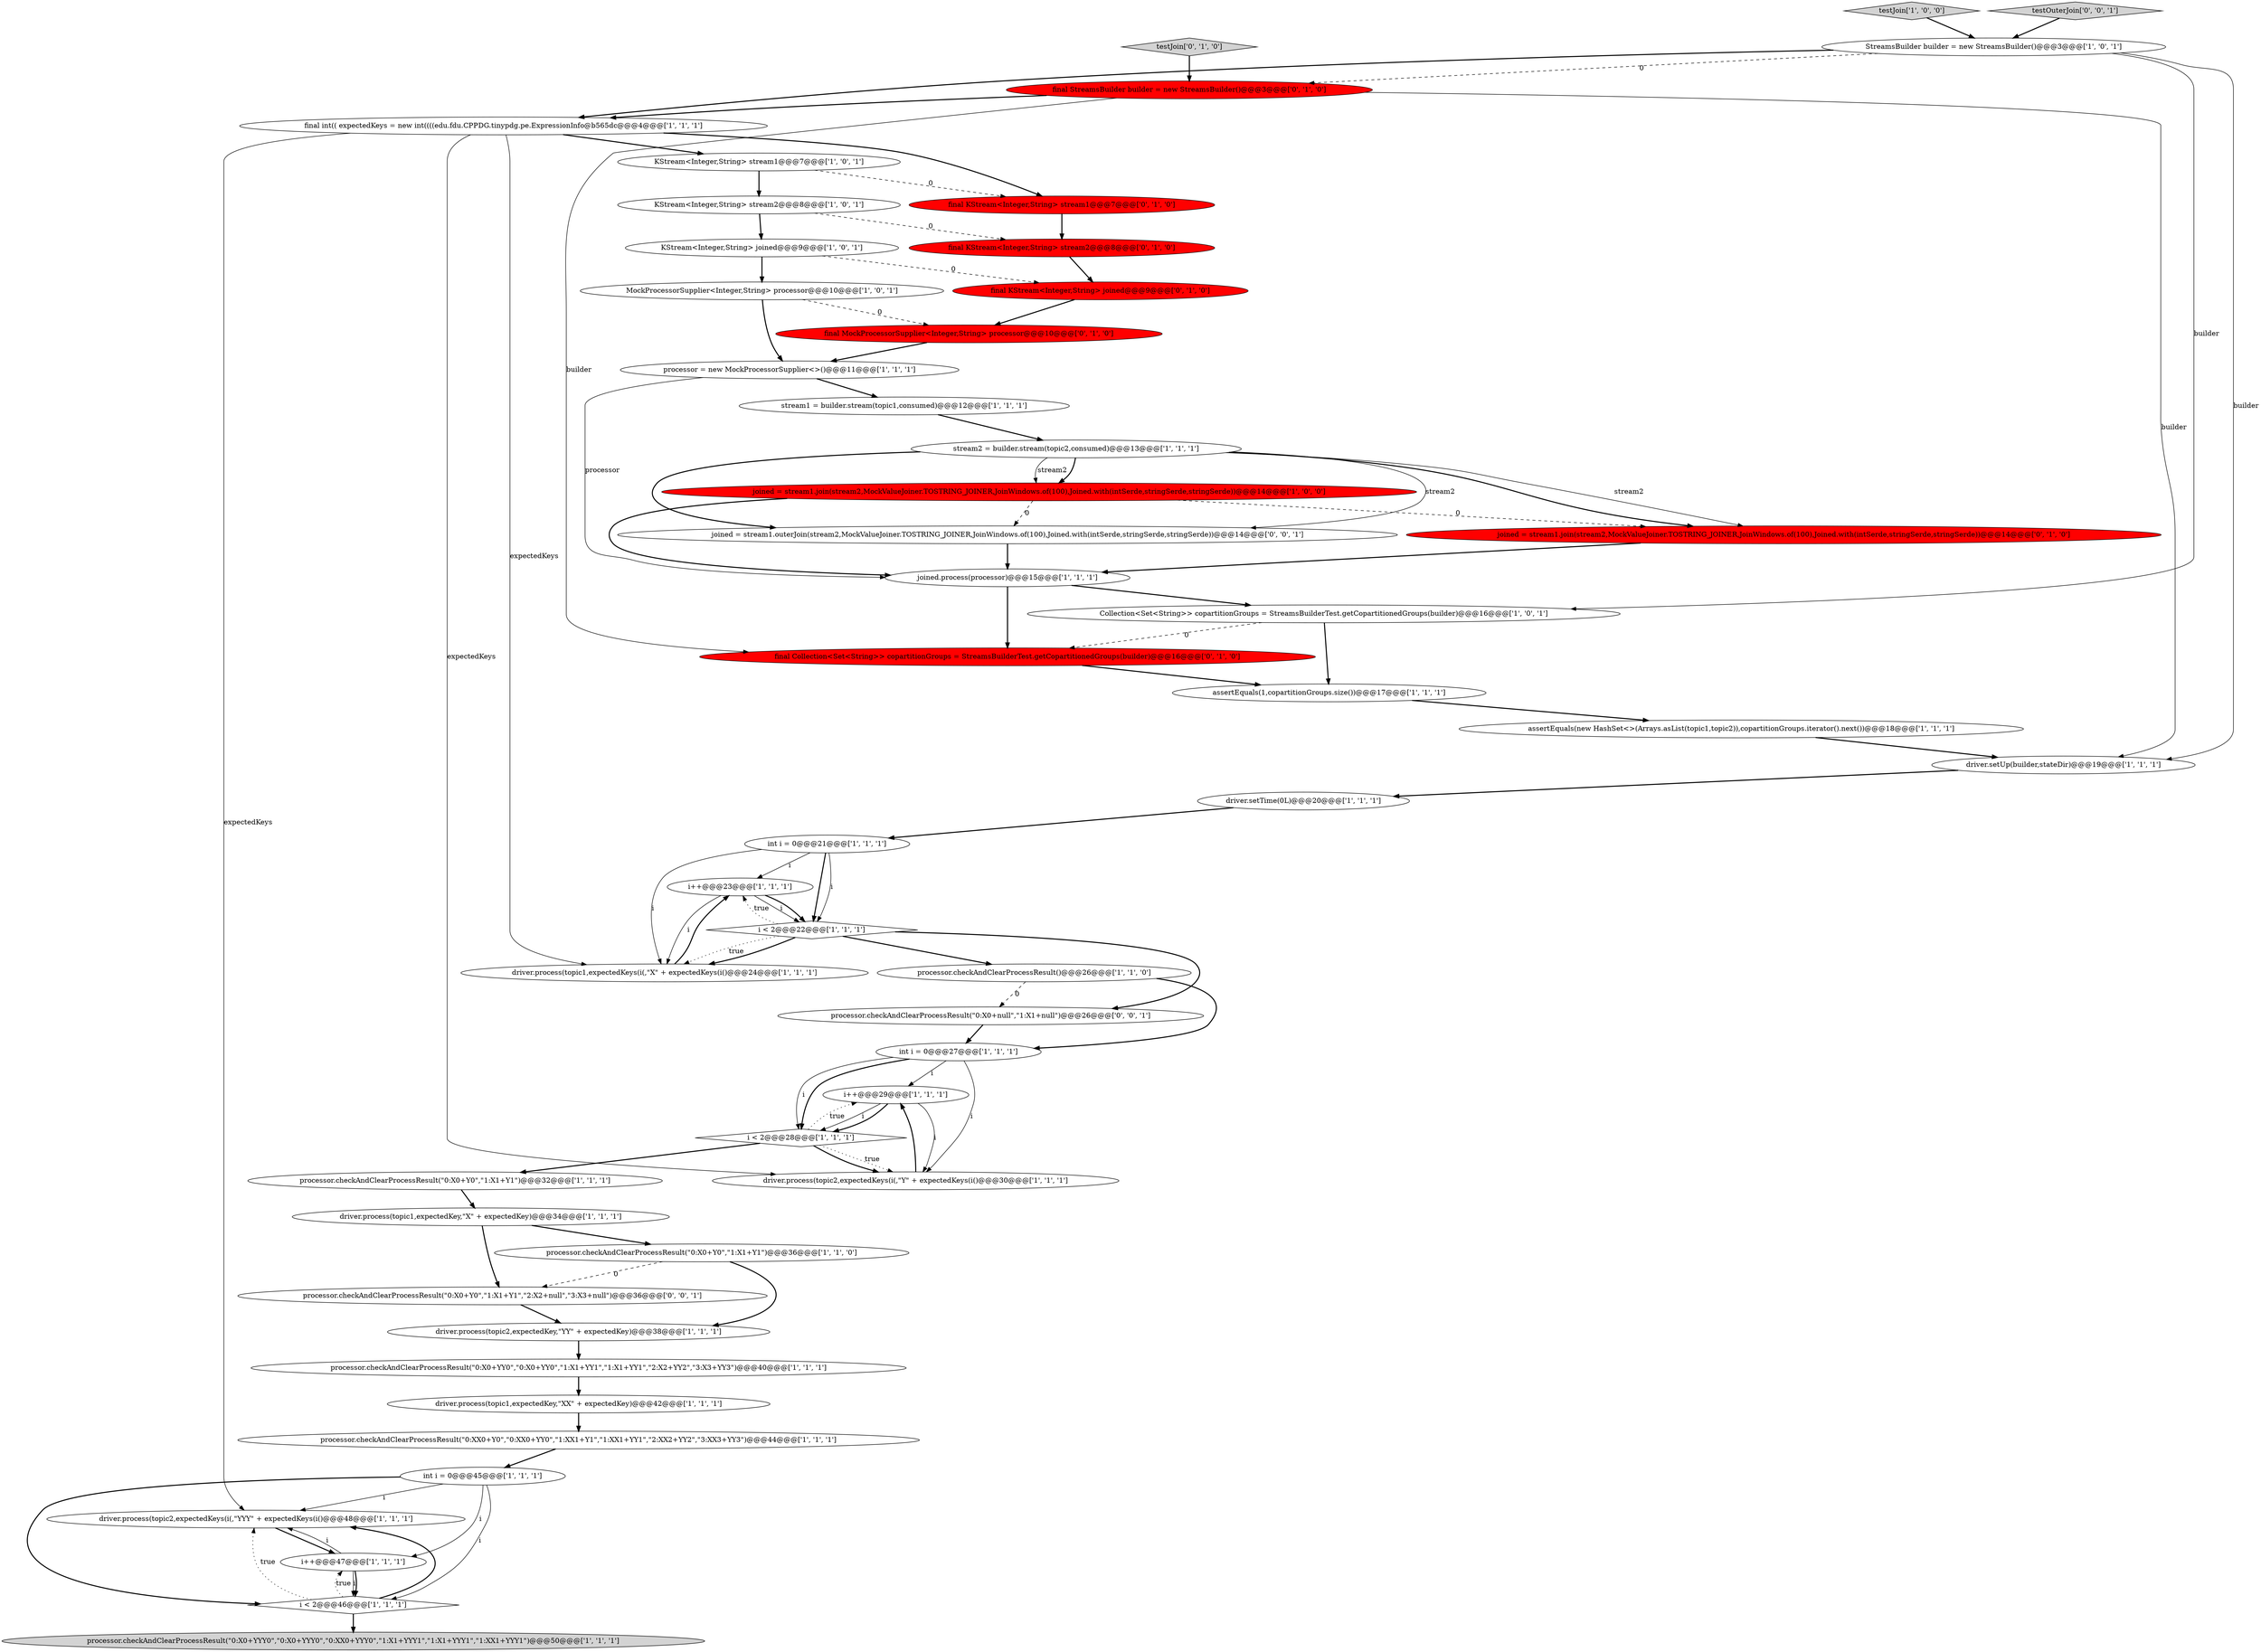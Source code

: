 digraph {
13 [style = filled, label = "driver.process(topic1,expectedKey,\"X\" + expectedKey)@@@34@@@['1', '1', '1']", fillcolor = white, shape = ellipse image = "AAA0AAABBB1BBB"];
11 [style = filled, label = "i++@@@23@@@['1', '1', '1']", fillcolor = white, shape = ellipse image = "AAA0AAABBB1BBB"];
14 [style = filled, label = "driver.process(topic2,expectedKeys(i(,\"YYY\" + expectedKeys(i()@@@48@@@['1', '1', '1']", fillcolor = white, shape = ellipse image = "AAA0AAABBB1BBB"];
3 [style = filled, label = "assertEquals(1,copartitionGroups.size())@@@17@@@['1', '1', '1']", fillcolor = white, shape = ellipse image = "AAA0AAABBB1BBB"];
38 [style = filled, label = "final KStream<Integer,String> stream2@@@8@@@['0', '1', '0']", fillcolor = red, shape = ellipse image = "AAA1AAABBB2BBB"];
2 [style = filled, label = "StreamsBuilder builder = new StreamsBuilder()@@@3@@@['1', '0', '1']", fillcolor = white, shape = ellipse image = "AAA0AAABBB1BBB"];
16 [style = filled, label = "processor.checkAndClearProcessResult(\"0:X0+YYY0\",\"0:X0+YYY0\",\"0:XX0+YYY0\",\"1:X1+YYY1\",\"1:X1+YYY1\",\"1:XX1+YYY1\")@@@50@@@['1', '1', '1']", fillcolor = lightgray, shape = ellipse image = "AAA0AAABBB1BBB"];
36 [style = filled, label = "i++@@@29@@@['1', '1', '1']", fillcolor = white, shape = ellipse image = "AAA0AAABBB1BBB"];
40 [style = filled, label = "final Collection<Set<String>> copartitionGroups = StreamsBuilderTest.getCopartitionedGroups(builder)@@@16@@@['0', '1', '0']", fillcolor = red, shape = ellipse image = "AAA1AAABBB2BBB"];
6 [style = filled, label = "processor.checkAndClearProcessResult(\"0:XX0+Y0\",\"0:XX0+YY0\",\"1:XX1+Y1\",\"1:XX1+YY1\",\"2:XX2+YY2\",\"3:XX3+YY3\")@@@44@@@['1', '1', '1']", fillcolor = white, shape = ellipse image = "AAA0AAABBB1BBB"];
12 [style = filled, label = "driver.setUp(builder,stateDir)@@@19@@@['1', '1', '1']", fillcolor = white, shape = ellipse image = "AAA0AAABBB1BBB"];
35 [style = filled, label = "stream2 = builder.stream(topic2,consumed)@@@13@@@['1', '1', '1']", fillcolor = white, shape = ellipse image = "AAA0AAABBB1BBB"];
17 [style = filled, label = "driver.setTime(0L)@@@20@@@['1', '1', '1']", fillcolor = white, shape = ellipse image = "AAA0AAABBB1BBB"];
19 [style = filled, label = "processor = new MockProcessorSupplier<>()@@@11@@@['1', '1', '1']", fillcolor = white, shape = ellipse image = "AAA0AAABBB1BBB"];
44 [style = filled, label = "testJoin['0', '1', '0']", fillcolor = lightgray, shape = diamond image = "AAA0AAABBB2BBB"];
25 [style = filled, label = "testJoin['1', '0', '0']", fillcolor = lightgray, shape = diamond image = "AAA0AAABBB1BBB"];
18 [style = filled, label = "KStream<Integer,String> stream2@@@8@@@['1', '0', '1']", fillcolor = white, shape = ellipse image = "AAA0AAABBB1BBB"];
32 [style = filled, label = "driver.process(topic1,expectedKey,\"XX\" + expectedKey)@@@42@@@['1', '1', '1']", fillcolor = white, shape = ellipse image = "AAA0AAABBB1BBB"];
41 [style = filled, label = "final KStream<Integer,String> joined@@@9@@@['0', '1', '0']", fillcolor = red, shape = ellipse image = "AAA1AAABBB2BBB"];
37 [style = filled, label = "KStream<Integer,String> stream1@@@7@@@['1', '0', '1']", fillcolor = white, shape = ellipse image = "AAA0AAABBB1BBB"];
20 [style = filled, label = "driver.process(topic2,expectedKey,\"YY\" + expectedKey)@@@38@@@['1', '1', '1']", fillcolor = white, shape = ellipse image = "AAA0AAABBB1BBB"];
1 [style = filled, label = "stream1 = builder.stream(topic1,consumed)@@@12@@@['1', '1', '1']", fillcolor = white, shape = ellipse image = "AAA0AAABBB1BBB"];
48 [style = filled, label = "processor.checkAndClearProcessResult(\"0:X0+Y0\",\"1:X1+Y1\",\"2:X2+null\",\"3:X3+null\")@@@36@@@['0', '0', '1']", fillcolor = white, shape = ellipse image = "AAA0AAABBB3BBB"];
5 [style = filled, label = "int i = 0@@@27@@@['1', '1', '1']", fillcolor = white, shape = ellipse image = "AAA0AAABBB1BBB"];
26 [style = filled, label = "driver.process(topic2,expectedKeys(i(,\"Y\" + expectedKeys(i()@@@30@@@['1', '1', '1']", fillcolor = white, shape = ellipse image = "AAA0AAABBB1BBB"];
33 [style = filled, label = "assertEquals(new HashSet<>(Arrays.asList(topic1,topic2)),copartitionGroups.iterator().next())@@@18@@@['1', '1', '1']", fillcolor = white, shape = ellipse image = "AAA0AAABBB1BBB"];
28 [style = filled, label = "int i = 0@@@45@@@['1', '1', '1']", fillcolor = white, shape = ellipse image = "AAA0AAABBB1BBB"];
43 [style = filled, label = "final KStream<Integer,String> stream1@@@7@@@['0', '1', '0']", fillcolor = red, shape = ellipse image = "AAA1AAABBB2BBB"];
49 [style = filled, label = "processor.checkAndClearProcessResult(\"0:X0+null\",\"1:X1+null\")@@@26@@@['0', '0', '1']", fillcolor = white, shape = ellipse image = "AAA0AAABBB3BBB"];
8 [style = filled, label = "processor.checkAndClearProcessResult(\"0:X0+Y0\",\"1:X1+Y1\")@@@36@@@['1', '1', '0']", fillcolor = white, shape = ellipse image = "AAA0AAABBB1BBB"];
34 [style = filled, label = "int i = 0@@@21@@@['1', '1', '1']", fillcolor = white, shape = ellipse image = "AAA0AAABBB1BBB"];
45 [style = filled, label = "joined = stream1.join(stream2,MockValueJoiner.TOSTRING_JOINER,JoinWindows.of(100),Joined.with(intSerde,stringSerde,stringSerde))@@@14@@@['0', '1', '0']", fillcolor = red, shape = ellipse image = "AAA1AAABBB2BBB"];
15 [style = filled, label = "i < 2@@@28@@@['1', '1', '1']", fillcolor = white, shape = diamond image = "AAA0AAABBB1BBB"];
0 [style = filled, label = "joined = stream1.join(stream2,MockValueJoiner.TOSTRING_JOINER,JoinWindows.of(100),Joined.with(intSerde,stringSerde,stringSerde))@@@14@@@['1', '0', '0']", fillcolor = red, shape = ellipse image = "AAA1AAABBB1BBB"];
30 [style = filled, label = "i < 2@@@46@@@['1', '1', '1']", fillcolor = white, shape = diamond image = "AAA0AAABBB1BBB"];
9 [style = filled, label = "i < 2@@@22@@@['1', '1', '1']", fillcolor = white, shape = diamond image = "AAA0AAABBB1BBB"];
46 [style = filled, label = "joined = stream1.outerJoin(stream2,MockValueJoiner.TOSTRING_JOINER,JoinWindows.of(100),Joined.with(intSerde,stringSerde,stringSerde))@@@14@@@['0', '0', '1']", fillcolor = white, shape = ellipse image = "AAA0AAABBB3BBB"];
4 [style = filled, label = "processor.checkAndClearProcessResult()@@@26@@@['1', '1', '0']", fillcolor = white, shape = ellipse image = "AAA0AAABBB1BBB"];
31 [style = filled, label = "KStream<Integer,String> joined@@@9@@@['1', '0', '1']", fillcolor = white, shape = ellipse image = "AAA0AAABBB1BBB"];
7 [style = filled, label = "processor.checkAndClearProcessResult(\"0:X0+Y0\",\"1:X1+Y1\")@@@32@@@['1', '1', '1']", fillcolor = white, shape = ellipse image = "AAA0AAABBB1BBB"];
23 [style = filled, label = "processor.checkAndClearProcessResult(\"0:X0+YY0\",\"0:X0+YY0\",\"1:X1+YY1\",\"1:X1+YY1\",\"2:X2+YY2\",\"3:X3+YY3\")@@@40@@@['1', '1', '1']", fillcolor = white, shape = ellipse image = "AAA0AAABBB1BBB"];
47 [style = filled, label = "testOuterJoin['0', '0', '1']", fillcolor = lightgray, shape = diamond image = "AAA0AAABBB3BBB"];
39 [style = filled, label = "final StreamsBuilder builder = new StreamsBuilder()@@@3@@@['0', '1', '0']", fillcolor = red, shape = ellipse image = "AAA1AAABBB2BBB"];
21 [style = filled, label = "i++@@@47@@@['1', '1', '1']", fillcolor = white, shape = ellipse image = "AAA0AAABBB1BBB"];
27 [style = filled, label = "MockProcessorSupplier<Integer,String> processor@@@10@@@['1', '0', '1']", fillcolor = white, shape = ellipse image = "AAA0AAABBB1BBB"];
29 [style = filled, label = "final int(( expectedKeys = new int((((edu.fdu.CPPDG.tinypdg.pe.ExpressionInfo@b565dc@@@4@@@['1', '1', '1']", fillcolor = white, shape = ellipse image = "AAA0AAABBB1BBB"];
10 [style = filled, label = "driver.process(topic1,expectedKeys(i(,\"X\" + expectedKeys(i()@@@24@@@['1', '1', '1']", fillcolor = white, shape = ellipse image = "AAA0AAABBB1BBB"];
24 [style = filled, label = "joined.process(processor)@@@15@@@['1', '1', '1']", fillcolor = white, shape = ellipse image = "AAA0AAABBB1BBB"];
22 [style = filled, label = "Collection<Set<String>> copartitionGroups = StreamsBuilderTest.getCopartitionedGroups(builder)@@@16@@@['1', '0', '1']", fillcolor = white, shape = ellipse image = "AAA0AAABBB1BBB"];
42 [style = filled, label = "final MockProcessorSupplier<Integer,String> processor@@@10@@@['0', '1', '0']", fillcolor = red, shape = ellipse image = "AAA1AAABBB2BBB"];
34->9 [style = bold, label=""];
29->10 [style = solid, label="expectedKeys"];
35->46 [style = solid, label="stream2"];
11->9 [style = solid, label="i"];
5->15 [style = bold, label=""];
38->41 [style = bold, label=""];
31->41 [style = dashed, label="0"];
9->10 [style = bold, label=""];
21->30 [style = bold, label=""];
11->9 [style = bold, label=""];
32->6 [style = bold, label=""];
45->24 [style = bold, label=""];
19->1 [style = bold, label=""];
8->20 [style = bold, label=""];
0->24 [style = bold, label=""];
29->43 [style = bold, label=""];
35->45 [style = bold, label=""];
30->14 [style = bold, label=""];
27->19 [style = bold, label=""];
5->36 [style = solid, label="i"];
42->19 [style = bold, label=""];
39->29 [style = bold, label=""];
15->26 [style = dotted, label="true"];
10->11 [style = bold, label=""];
8->48 [style = dashed, label="0"];
18->31 [style = bold, label=""];
19->24 [style = solid, label="processor"];
28->30 [style = bold, label=""];
46->24 [style = bold, label=""];
1->35 [style = bold, label=""];
4->49 [style = dashed, label="0"];
24->40 [style = bold, label=""];
3->33 [style = bold, label=""];
25->2 [style = bold, label=""];
35->0 [style = bold, label=""];
17->34 [style = bold, label=""];
20->23 [style = bold, label=""];
31->27 [style = bold, label=""];
40->3 [style = bold, label=""];
47->2 [style = bold, label=""];
2->39 [style = dashed, label="0"];
49->5 [style = bold, label=""];
9->10 [style = dotted, label="true"];
34->9 [style = solid, label="i"];
14->21 [style = bold, label=""];
34->11 [style = solid, label="i"];
28->30 [style = solid, label="i"];
11->10 [style = solid, label="i"];
9->11 [style = dotted, label="true"];
12->17 [style = bold, label=""];
23->32 [style = bold, label=""];
13->48 [style = bold, label=""];
29->37 [style = bold, label=""];
21->30 [style = solid, label="i"];
33->12 [style = bold, label=""];
27->42 [style = dashed, label="0"];
39->40 [style = solid, label="builder"];
30->14 [style = dotted, label="true"];
29->14 [style = solid, label="expectedKeys"];
43->38 [style = bold, label=""];
21->14 [style = solid, label="i"];
2->12 [style = solid, label="builder"];
0->46 [style = dashed, label="0"];
9->49 [style = bold, label=""];
4->5 [style = bold, label=""];
36->26 [style = solid, label="i"];
36->15 [style = solid, label="i"];
0->45 [style = dashed, label="0"];
5->26 [style = solid, label="i"];
28->14 [style = solid, label="i"];
29->26 [style = solid, label="expectedKeys"];
7->13 [style = bold, label=""];
35->0 [style = solid, label="stream2"];
15->7 [style = bold, label=""];
22->40 [style = dashed, label="0"];
9->4 [style = bold, label=""];
26->36 [style = bold, label=""];
2->22 [style = solid, label="builder"];
36->15 [style = bold, label=""];
15->36 [style = dotted, label="true"];
44->39 [style = bold, label=""];
24->22 [style = bold, label=""];
30->21 [style = dotted, label="true"];
18->38 [style = dashed, label="0"];
35->45 [style = solid, label="stream2"];
37->43 [style = dashed, label="0"];
15->26 [style = bold, label=""];
22->3 [style = bold, label=""];
34->10 [style = solid, label="i"];
28->21 [style = solid, label="i"];
5->15 [style = solid, label="i"];
39->12 [style = solid, label="builder"];
48->20 [style = bold, label=""];
37->18 [style = bold, label=""];
13->8 [style = bold, label=""];
2->29 [style = bold, label=""];
30->16 [style = bold, label=""];
6->28 [style = bold, label=""];
41->42 [style = bold, label=""];
35->46 [style = bold, label=""];
}
